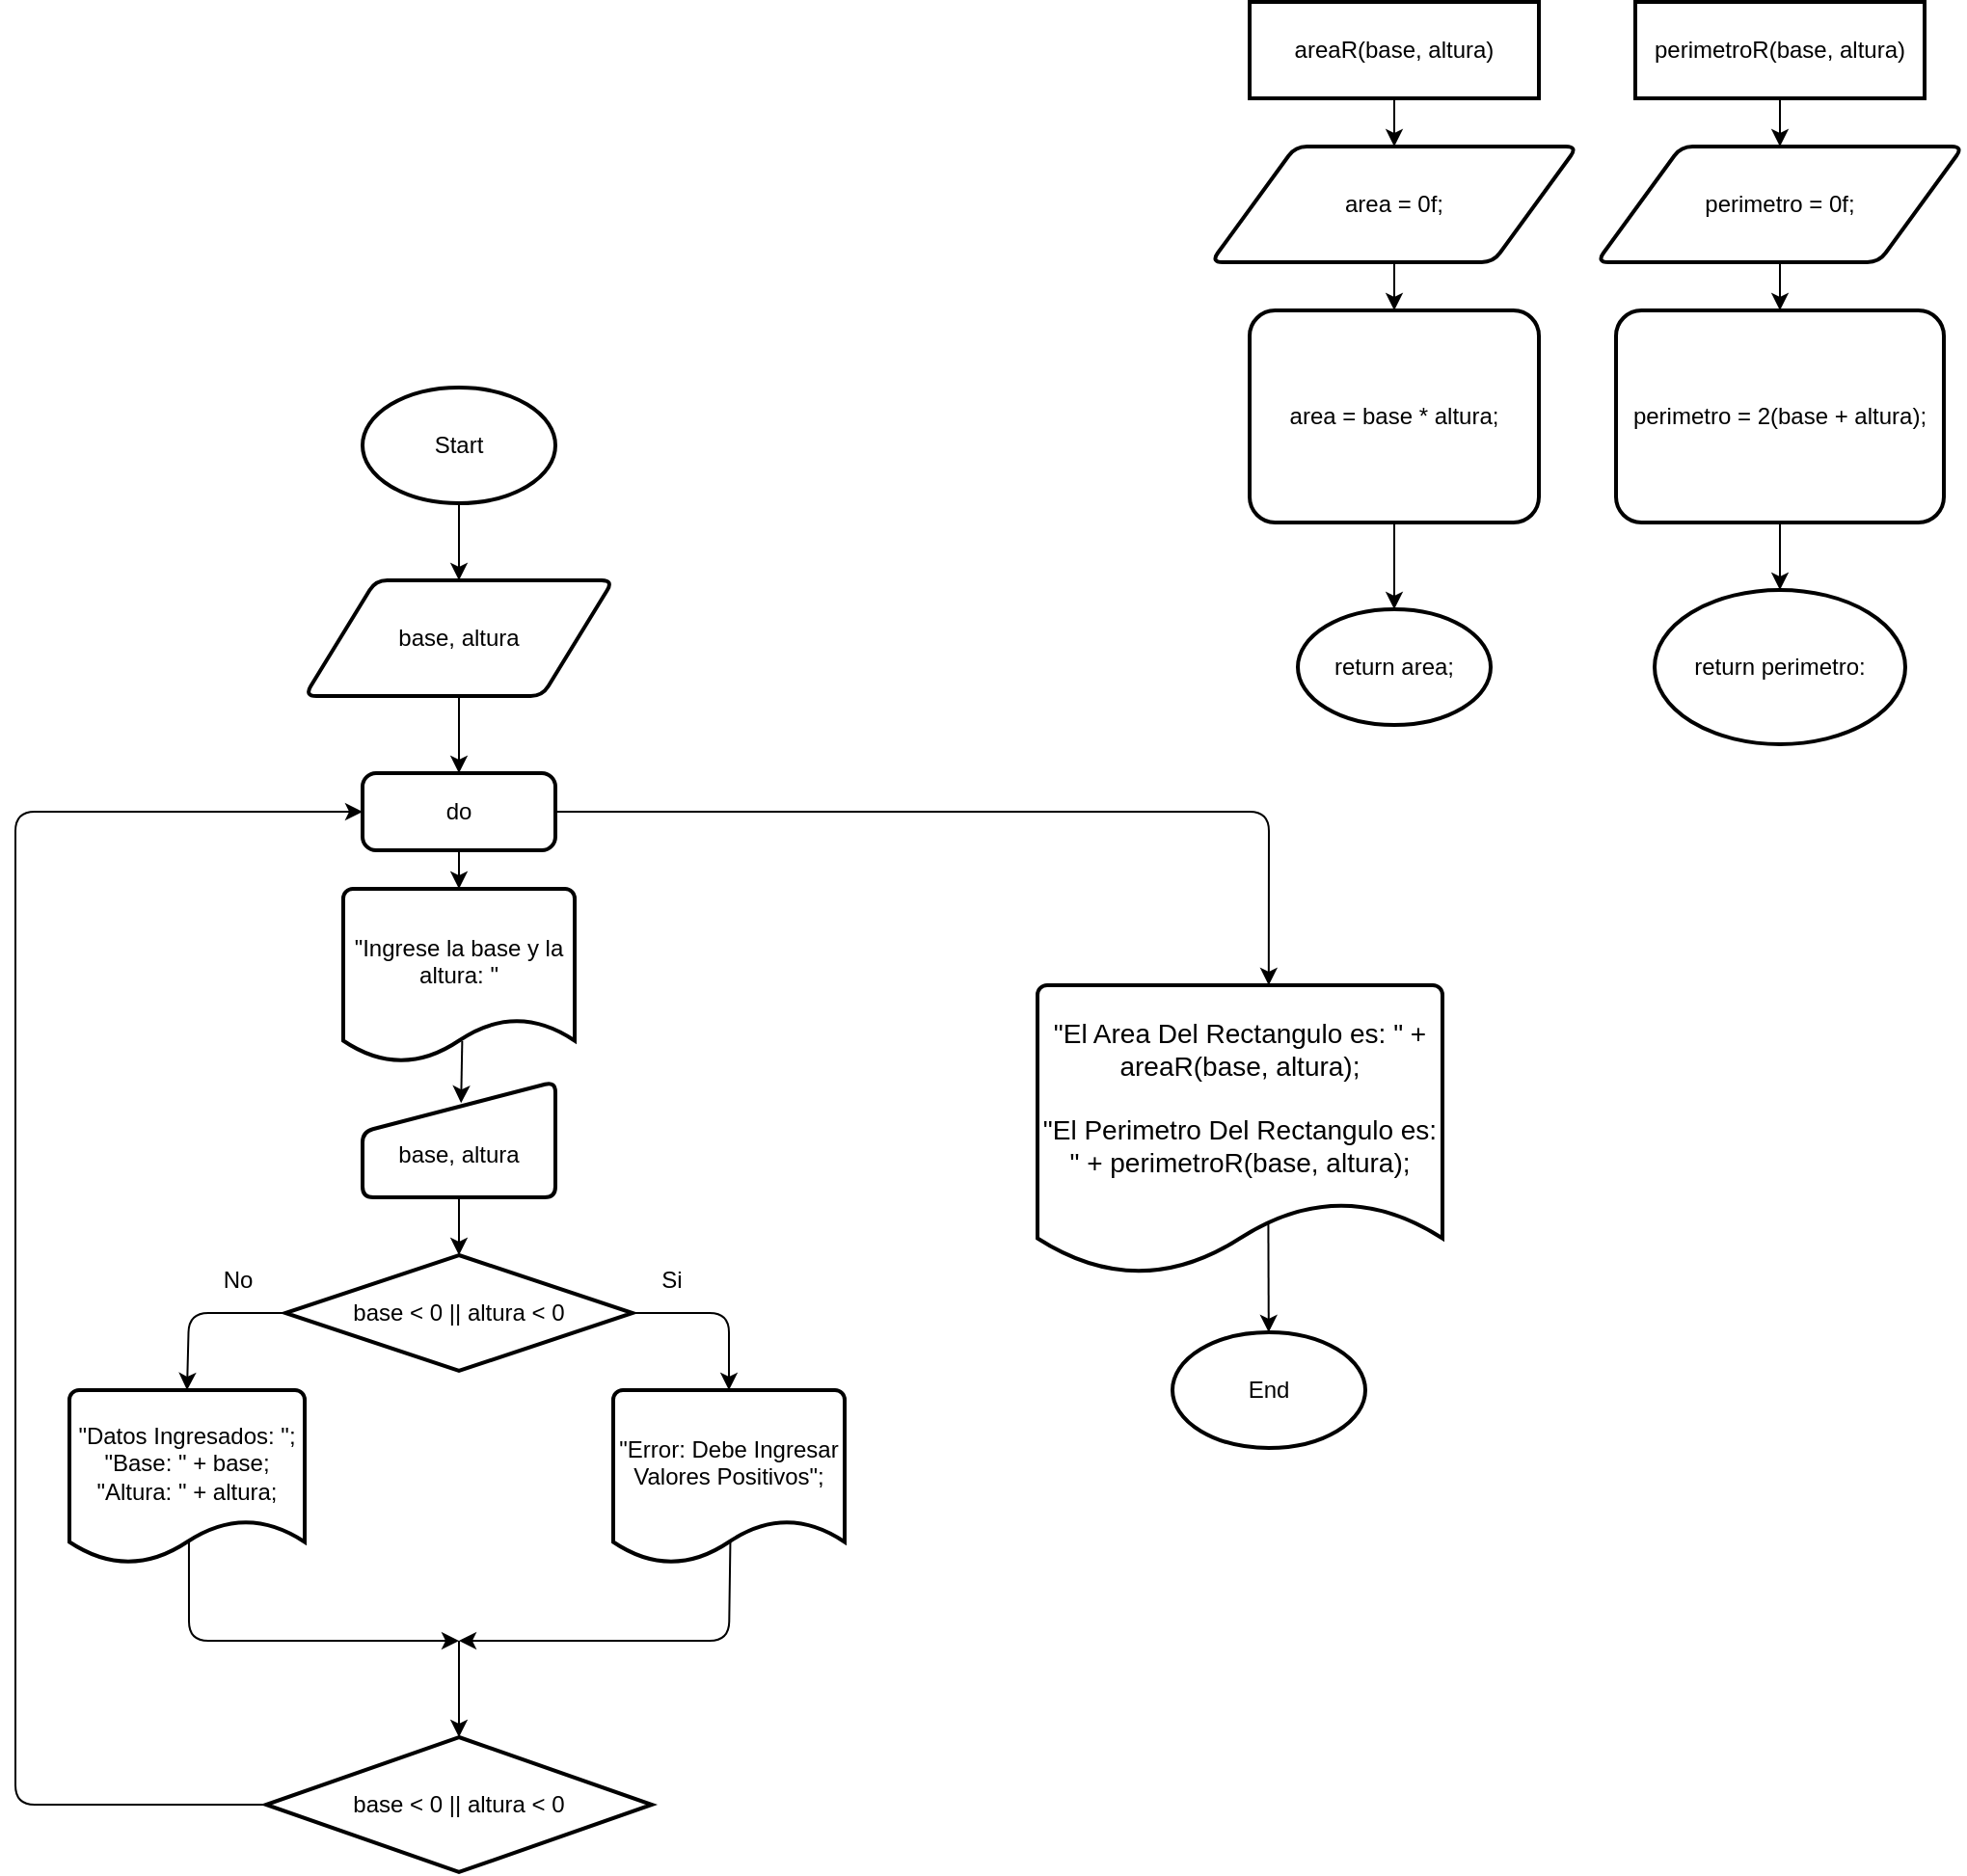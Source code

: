 <mxfile>
    <diagram id="hlrZCzbPbqaT1ORpPqTB" name="Page-1">
        <mxGraphModel dx="2623" dy="2021" grid="1" gridSize="10" guides="1" tooltips="1" connect="1" arrows="1" fold="1" page="1" pageScale="1" pageWidth="850" pageHeight="1100" math="0" shadow="0">
            <root>
                <mxCell id="0"/>
                <mxCell id="1" parent="0"/>
                <mxCell id="12" style="edgeStyle=none;html=1;" parent="1" source="2" target="3" edge="1">
                    <mxGeometry relative="1" as="geometry"/>
                </mxCell>
                <mxCell id="2" value="Start" style="strokeWidth=2;html=1;shape=mxgraph.flowchart.start_1;whiteSpace=wrap;" parent="1" vertex="1">
                    <mxGeometry x="-30" y="130" width="100" height="60" as="geometry"/>
                </mxCell>
                <mxCell id="13" style="edgeStyle=none;html=1;" parent="1" source="3" edge="1">
                    <mxGeometry relative="1" as="geometry">
                        <mxPoint x="20" y="330" as="targetPoint"/>
                    </mxGeometry>
                </mxCell>
                <mxCell id="3" value="base, altura" style="shape=parallelogram;html=1;strokeWidth=2;perimeter=parallelogramPerimeter;whiteSpace=wrap;rounded=1;arcSize=12;size=0.23;" parent="1" vertex="1">
                    <mxGeometry x="-60" y="230" width="160" height="60" as="geometry"/>
                </mxCell>
                <mxCell id="36" style="edgeStyle=none;html=1;entryX=0.5;entryY=0;entryDx=0;entryDy=0;" parent="1" source="7" edge="1">
                    <mxGeometry relative="1" as="geometry">
                        <mxPoint x="505" y="5" as="targetPoint"/>
                    </mxGeometry>
                </mxCell>
                <mxCell id="7" value="areaR(base, altura)" style="rounded=0;whiteSpace=wrap;html=1;absoluteArcSize=1;arcSize=14;strokeWidth=2;glass=0;" parent="1" vertex="1">
                    <mxGeometry x="430" y="-70" width="150" height="50" as="geometry"/>
                </mxCell>
                <mxCell id="50" style="edgeStyle=none;html=1;" parent="1" source="8" target="46" edge="1">
                    <mxGeometry relative="1" as="geometry"/>
                </mxCell>
                <mxCell id="8" value="perimetroR(base, altura)" style="rounded=0;whiteSpace=wrap;html=1;absoluteArcSize=1;arcSize=14;strokeWidth=2;glass=0;" parent="1" vertex="1">
                    <mxGeometry x="630" y="-70" width="150" height="50" as="geometry"/>
                </mxCell>
                <mxCell id="14" value="&quot;Ingrese la base y la altura: &quot;&lt;div&gt;&lt;br&gt;&lt;/div&gt;" style="strokeWidth=2;html=1;shape=mxgraph.flowchart.document2;whiteSpace=wrap;size=0.25;" parent="1" vertex="1">
                    <mxGeometry x="-40" y="390" width="120" height="90" as="geometry"/>
                </mxCell>
                <mxCell id="17" style="edgeStyle=none;html=1;" parent="1" source="15" edge="1">
                    <mxGeometry relative="1" as="geometry">
                        <mxPoint x="20" y="580" as="targetPoint"/>
                    </mxGeometry>
                </mxCell>
                <mxCell id="15" value="&lt;div&gt;&lt;br&gt;&lt;/div&gt;&lt;div&gt;base, altura&lt;/div&gt;" style="html=1;strokeWidth=2;shape=manualInput;whiteSpace=wrap;rounded=1;size=26;arcSize=11;" parent="1" vertex="1">
                    <mxGeometry x="-30" y="490" width="100" height="60" as="geometry"/>
                </mxCell>
                <mxCell id="16" value="" style="edgeStyle=none;orthogonalLoop=1;jettySize=auto;html=1;exitX=0.514;exitY=0.877;exitDx=0;exitDy=0;exitPerimeter=0;entryX=0.511;entryY=0.185;entryDx=0;entryDy=0;entryPerimeter=0;" parent="1" source="14" target="15" edge="1">
                    <mxGeometry width="100" relative="1" as="geometry">
                        <mxPoint x="100" y="440" as="sourcePoint"/>
                        <mxPoint x="200" y="440" as="targetPoint"/>
                        <Array as="points"/>
                    </mxGeometry>
                </mxCell>
                <mxCell id="19" style="edgeStyle=none;html=1;entryX=0.5;entryY=0;entryDx=0;entryDy=0;entryPerimeter=0;exitX=0;exitY=0.5;exitDx=0;exitDy=0;exitPerimeter=0;" parent="1" source="18" target="25" edge="1">
                    <mxGeometry relative="1" as="geometry">
                        <mxPoint x="-130" y="610" as="targetPoint"/>
                        <Array as="points">
                            <mxPoint x="-120" y="610"/>
                        </Array>
                    </mxGeometry>
                </mxCell>
                <mxCell id="20" style="edgeStyle=none;html=1;entryX=0.5;entryY=0;entryDx=0;entryDy=0;entryPerimeter=0;exitX=1;exitY=0.5;exitDx=0;exitDy=0;exitPerimeter=0;" parent="1" source="18" target="23" edge="1">
                    <mxGeometry relative="1" as="geometry">
                        <mxPoint x="180" y="610" as="targetPoint"/>
                        <Array as="points">
                            <mxPoint x="160" y="610"/>
                        </Array>
                    </mxGeometry>
                </mxCell>
                <mxCell id="18" value="base &amp;lt; 0 || altura &amp;lt; 0" style="strokeWidth=2;html=1;shape=mxgraph.flowchart.decision;whiteSpace=wrap;" parent="1" vertex="1">
                    <mxGeometry x="-70" y="580" width="180" height="60" as="geometry"/>
                </mxCell>
                <mxCell id="34" style="edgeStyle=none;html=1;entryX=0.571;entryY=0;entryDx=0;entryDy=0;entryPerimeter=0;" parent="1" source="21" target="51" edge="1">
                    <mxGeometry relative="1" as="geometry">
                        <mxPoint x="430" y="440" as="targetPoint"/>
                        <Array as="points">
                            <mxPoint x="440" y="350"/>
                        </Array>
                    </mxGeometry>
                </mxCell>
                <mxCell id="21" value="do" style="rounded=1;whiteSpace=wrap;html=1;absoluteArcSize=1;arcSize=14;strokeWidth=2;" parent="1" vertex="1">
                    <mxGeometry x="-30" y="330" width="100" height="40" as="geometry"/>
                </mxCell>
                <mxCell id="22" style="edgeStyle=none;html=1;entryX=0.5;entryY=0;entryDx=0;entryDy=0;entryPerimeter=0;" parent="1" source="21" target="14" edge="1">
                    <mxGeometry relative="1" as="geometry"/>
                </mxCell>
                <mxCell id="27" style="edgeStyle=none;html=1;exitX=0.506;exitY=0.875;exitDx=0;exitDy=0;exitPerimeter=0;" parent="1" source="23" edge="1">
                    <mxGeometry relative="1" as="geometry">
                        <mxPoint x="20" y="780" as="targetPoint"/>
                        <mxPoint x="160" y="750" as="sourcePoint"/>
                        <Array as="points">
                            <mxPoint x="160" y="780"/>
                        </Array>
                    </mxGeometry>
                </mxCell>
                <mxCell id="23" value="&quot;Error: Debe Ingresar Valores Positivos&quot;;&lt;div&gt;&lt;br&gt;&lt;/div&gt;" style="strokeWidth=2;html=1;shape=mxgraph.flowchart.document2;whiteSpace=wrap;size=0.25;" parent="1" vertex="1">
                    <mxGeometry x="100" y="650" width="120" height="90" as="geometry"/>
                </mxCell>
                <mxCell id="26" style="edgeStyle=none;html=1;exitX=0.508;exitY=0.868;exitDx=0;exitDy=0;exitPerimeter=0;" parent="1" source="25" edge="1">
                    <mxGeometry relative="1" as="geometry">
                        <mxPoint x="20" y="780" as="targetPoint"/>
                        <Array as="points">
                            <mxPoint x="-120" y="780"/>
                        </Array>
                    </mxGeometry>
                </mxCell>
                <mxCell id="25" value="&lt;div&gt;&quot;Datos Ingresados: &quot;;&lt;/div&gt;&lt;div&gt;&quot;Base: &quot; + base;&lt;/div&gt;&lt;div&gt;&quot;Altura: &quot; + altura;&lt;/div&gt;&lt;div&gt;&lt;br&gt;&lt;/div&gt;" style="strokeWidth=2;html=1;shape=mxgraph.flowchart.document2;whiteSpace=wrap;size=0.25;" parent="1" vertex="1">
                    <mxGeometry x="-182" y="650" width="122" height="90" as="geometry"/>
                </mxCell>
                <mxCell id="28" value="" style="edgeStyle=none;orthogonalLoop=1;jettySize=auto;html=1;" parent="1" edge="1">
                    <mxGeometry width="100" relative="1" as="geometry">
                        <mxPoint x="20" y="780" as="sourcePoint"/>
                        <mxPoint x="20" y="830" as="targetPoint"/>
                        <Array as="points"/>
                    </mxGeometry>
                </mxCell>
                <mxCell id="32" style="edgeStyle=none;html=1;entryX=0;entryY=0.5;entryDx=0;entryDy=0;" parent="1" source="29" target="21" edge="1">
                    <mxGeometry relative="1" as="geometry">
                        <Array as="points">
                            <mxPoint x="-210" y="865"/>
                            <mxPoint x="-210" y="350"/>
                        </Array>
                    </mxGeometry>
                </mxCell>
                <mxCell id="29" value="base &amp;lt; 0 || altura &amp;lt; 0" style="strokeWidth=2;html=1;shape=mxgraph.flowchart.decision;whiteSpace=wrap;" parent="1" vertex="1">
                    <mxGeometry x="-80" y="830" width="200" height="70" as="geometry"/>
                </mxCell>
                <mxCell id="30" value="Si" style="text;html=1;align=center;verticalAlign=middle;resizable=0;points=[];autosize=1;strokeColor=none;fillColor=none;" parent="1" vertex="1">
                    <mxGeometry x="115" y="578" width="30" height="30" as="geometry"/>
                </mxCell>
                <mxCell id="31" value="No" style="text;html=1;align=center;verticalAlign=middle;resizable=0;points=[];autosize=1;strokeColor=none;fillColor=none;" parent="1" vertex="1">
                    <mxGeometry x="-115" y="578" width="40" height="30" as="geometry"/>
                </mxCell>
                <mxCell id="42" value="" style="edgeStyle=none;html=1;" parent="1" source="37" target="41" edge="1">
                    <mxGeometry relative="1" as="geometry"/>
                </mxCell>
                <mxCell id="37" value="area = 0f;" style="shape=parallelogram;html=1;strokeWidth=2;perimeter=parallelogramPerimeter;whiteSpace=wrap;rounded=1;arcSize=12;size=0.23;" parent="1" vertex="1">
                    <mxGeometry x="410" y="5" width="190" height="60" as="geometry"/>
                </mxCell>
                <mxCell id="41" value="area = base * altura;" style="whiteSpace=wrap;html=1;strokeWidth=2;rounded=1;arcSize=12;" parent="1" vertex="1">
                    <mxGeometry x="430" y="90" width="150" height="110" as="geometry"/>
                </mxCell>
                <mxCell id="43" value="return area;" style="strokeWidth=2;html=1;shape=mxgraph.flowchart.start_1;whiteSpace=wrap;" parent="1" vertex="1">
                    <mxGeometry x="455" y="245" width="100" height="60" as="geometry"/>
                </mxCell>
                <mxCell id="44" style="edgeStyle=none;html=1;entryX=0.5;entryY=0;entryDx=0;entryDy=0;entryPerimeter=0;" parent="1" source="41" target="43" edge="1">
                    <mxGeometry relative="1" as="geometry"/>
                </mxCell>
                <mxCell id="45" value="" style="edgeStyle=none;html=1;" parent="1" source="46" target="47" edge="1">
                    <mxGeometry relative="1" as="geometry"/>
                </mxCell>
                <mxCell id="46" value="perimetro = 0f;" style="shape=parallelogram;html=1;strokeWidth=2;perimeter=parallelogramPerimeter;whiteSpace=wrap;rounded=1;arcSize=12;size=0.23;" parent="1" vertex="1">
                    <mxGeometry x="610" y="5" width="190" height="60" as="geometry"/>
                </mxCell>
                <mxCell id="47" value="perimetro = 2(base + altura);" style="whiteSpace=wrap;html=1;strokeWidth=2;rounded=1;arcSize=12;" parent="1" vertex="1">
                    <mxGeometry x="620" y="90" width="170" height="110" as="geometry"/>
                </mxCell>
                <mxCell id="48" value="return perimetro:" style="strokeWidth=2;html=1;shape=mxgraph.flowchart.start_1;whiteSpace=wrap;" parent="1" vertex="1">
                    <mxGeometry x="640" y="235" width="130" height="80" as="geometry"/>
                </mxCell>
                <mxCell id="49" style="edgeStyle=none;html=1;entryX=0.5;entryY=0;entryDx=0;entryDy=0;entryPerimeter=0;" parent="1" source="47" target="48" edge="1">
                    <mxGeometry relative="1" as="geometry"/>
                </mxCell>
                <mxCell id="55" style="edgeStyle=none;html=1;exitX=0.57;exitY=0.822;exitDx=0;exitDy=0;exitPerimeter=0;" parent="1" source="51" target="52" edge="1">
                    <mxGeometry relative="1" as="geometry">
                        <mxPoint x="435" y="566" as="sourcePoint"/>
                    </mxGeometry>
                </mxCell>
                <mxCell id="51" value="&lt;font style=&quot;color: rgb(0, 0, 0);&quot;&gt;&quot;El Area Del Rectangulo es: &quot; + areaR(base, altura);&lt;/font&gt;&lt;div&gt;&lt;font color=&quot;#000000&quot;&gt;&lt;br&gt;&lt;/font&gt;&lt;div&gt;&lt;font style=&quot;color: rgb(0, 0, 0);&quot;&gt;&quot;El Perimetro Del Rectangulo es: &quot; + perimetroR(base, altura);&lt;/font&gt;&lt;/div&gt;&lt;div&gt;&lt;font style=&quot;color: rgb(0, 0, 0);&quot;&gt;&lt;br&gt;&lt;/font&gt;&lt;/div&gt;&lt;div&gt;&lt;br&gt;&lt;/div&gt;&lt;/div&gt;" style="strokeWidth=2;html=1;shape=mxgraph.flowchart.document2;whiteSpace=wrap;size=0.25;fontSize=14;" parent="1" vertex="1">
                    <mxGeometry x="320" y="440" width="210" height="150" as="geometry"/>
                </mxCell>
                <mxCell id="52" value="End" style="strokeWidth=2;html=1;shape=mxgraph.flowchart.start_1;whiteSpace=wrap;" parent="1" vertex="1">
                    <mxGeometry x="390" y="620" width="100" height="60" as="geometry"/>
                </mxCell>
            </root>
        </mxGraphModel>
    </diagram>
</mxfile>